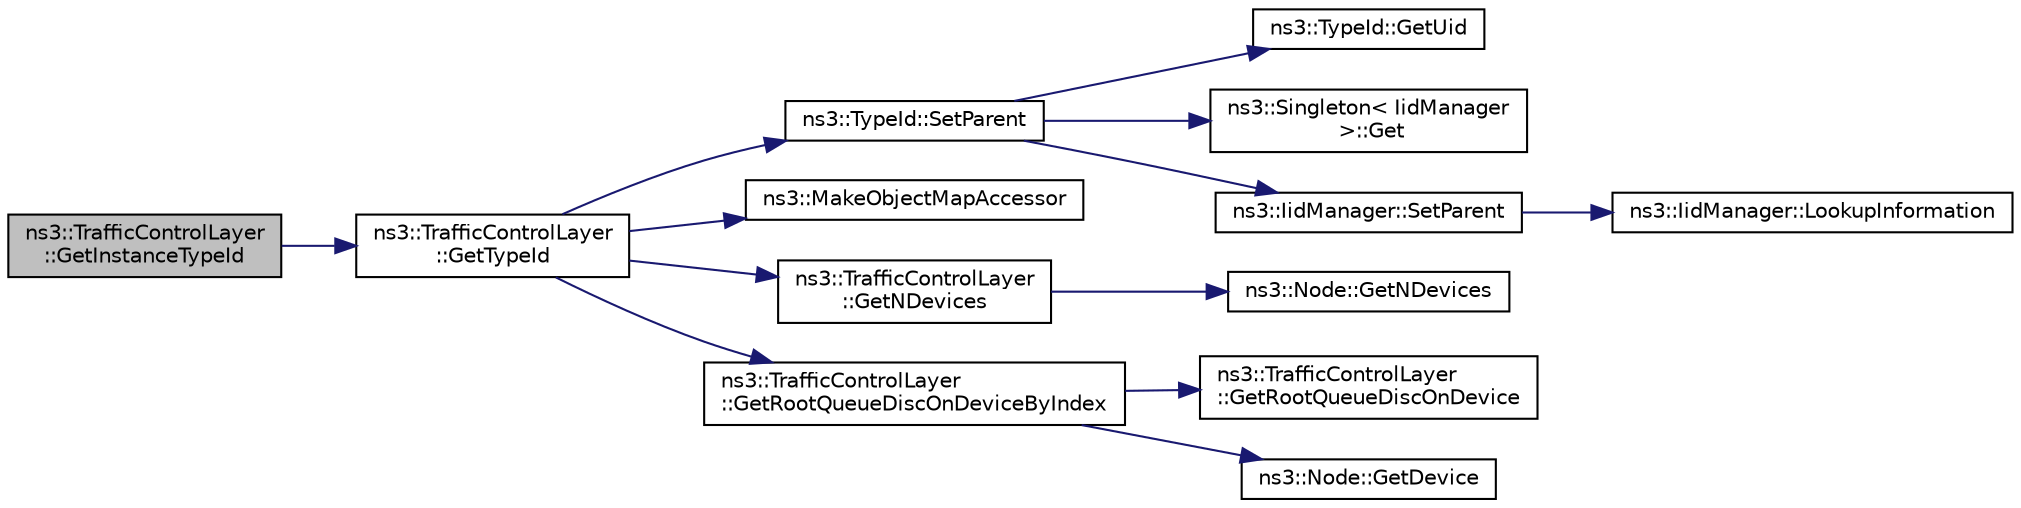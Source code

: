 digraph "ns3::TrafficControlLayer::GetInstanceTypeId"
{
  edge [fontname="Helvetica",fontsize="10",labelfontname="Helvetica",labelfontsize="10"];
  node [fontname="Helvetica",fontsize="10",shape=record];
  rankdir="LR";
  Node1 [label="ns3::TrafficControlLayer\l::GetInstanceTypeId",height=0.2,width=0.4,color="black", fillcolor="grey75", style="filled", fontcolor="black"];
  Node1 -> Node2 [color="midnightblue",fontsize="10",style="solid"];
  Node2 [label="ns3::TrafficControlLayer\l::GetTypeId",height=0.2,width=0.4,color="black", fillcolor="white", style="filled",URL="$d1/d25/classns3_1_1TrafficControlLayer.html#a6710fc399667be74683173183dbb9975",tooltip="Get the type ID. "];
  Node2 -> Node3 [color="midnightblue",fontsize="10",style="solid"];
  Node3 [label="ns3::TypeId::SetParent",height=0.2,width=0.4,color="black", fillcolor="white", style="filled",URL="$d6/d11/classns3_1_1TypeId.html#abaaca67ab7d2471067e7c275df0f7309"];
  Node3 -> Node4 [color="midnightblue",fontsize="10",style="solid"];
  Node4 [label="ns3::TypeId::GetUid",height=0.2,width=0.4,color="black", fillcolor="white", style="filled",URL="$d6/d11/classns3_1_1TypeId.html#acd3e41de6340d06299f4fd63e2ed8da0"];
  Node3 -> Node5 [color="midnightblue",fontsize="10",style="solid"];
  Node5 [label="ns3::Singleton\< IidManager\l \>::Get",height=0.2,width=0.4,color="black", fillcolor="white", style="filled",URL="$d8/d77/classns3_1_1Singleton.html#a80a2cd3c25a27ea72add7a9f7a141ffa"];
  Node3 -> Node6 [color="midnightblue",fontsize="10",style="solid"];
  Node6 [label="ns3::IidManager::SetParent",height=0.2,width=0.4,color="black", fillcolor="white", style="filled",URL="$d4/d1c/classns3_1_1IidManager.html#a4042931260554c907699367b6811426f"];
  Node6 -> Node7 [color="midnightblue",fontsize="10",style="solid"];
  Node7 [label="ns3::IidManager::LookupInformation",height=0.2,width=0.4,color="black", fillcolor="white", style="filled",URL="$d4/d1c/classns3_1_1IidManager.html#a6b1f4ba2815dba27a377e8a8db2384cf"];
  Node2 -> Node8 [color="midnightblue",fontsize="10",style="solid"];
  Node8 [label="ns3::MakeObjectMapAccessor",height=0.2,width=0.4,color="black", fillcolor="white", style="filled",URL="$d7/d2e/namespacens3.html#acfdf708e388c66beea68eb5ecdcb7456"];
  Node2 -> Node9 [color="midnightblue",fontsize="10",style="solid"];
  Node9 [label="ns3::TrafficControlLayer\l::GetNDevices",height=0.2,width=0.4,color="black", fillcolor="white", style="filled",URL="$d1/d25/classns3_1_1TrafficControlLayer.html#ab5d6a1d820a9ce62afcb2eb95a9110cd",tooltip="Required by the object map accessor. "];
  Node9 -> Node10 [color="midnightblue",fontsize="10",style="solid"];
  Node10 [label="ns3::Node::GetNDevices",height=0.2,width=0.4,color="black", fillcolor="white", style="filled",URL="$dd/ded/classns3_1_1Node.html#a531554d2241ba4fa1cd74e3360be6bce"];
  Node2 -> Node11 [color="midnightblue",fontsize="10",style="solid"];
  Node11 [label="ns3::TrafficControlLayer\l::GetRootQueueDiscOnDeviceByIndex",height=0.2,width=0.4,color="black", fillcolor="white", style="filled",URL="$d1/d25/classns3_1_1TrafficControlLayer.html#a6712e320745fa4279b4acb22d1e88848",tooltip="Required by the object map accessor. "];
  Node11 -> Node12 [color="midnightblue",fontsize="10",style="solid"];
  Node12 [label="ns3::TrafficControlLayer\l::GetRootQueueDiscOnDevice",height=0.2,width=0.4,color="black", fillcolor="white", style="filled",URL="$d1/d25/classns3_1_1TrafficControlLayer.html#ac623c250089d239f91931d3cd021552c",tooltip="This method can be used to get the root queue disc installed on a device. "];
  Node11 -> Node13 [color="midnightblue",fontsize="10",style="solid"];
  Node13 [label="ns3::Node::GetDevice",height=0.2,width=0.4,color="black", fillcolor="white", style="filled",URL="$dd/ded/classns3_1_1Node.html#a5918dfd24ef632efc9a83a5f6561c76e",tooltip="Retrieve the index-th NetDevice associated to this node. "];
}
